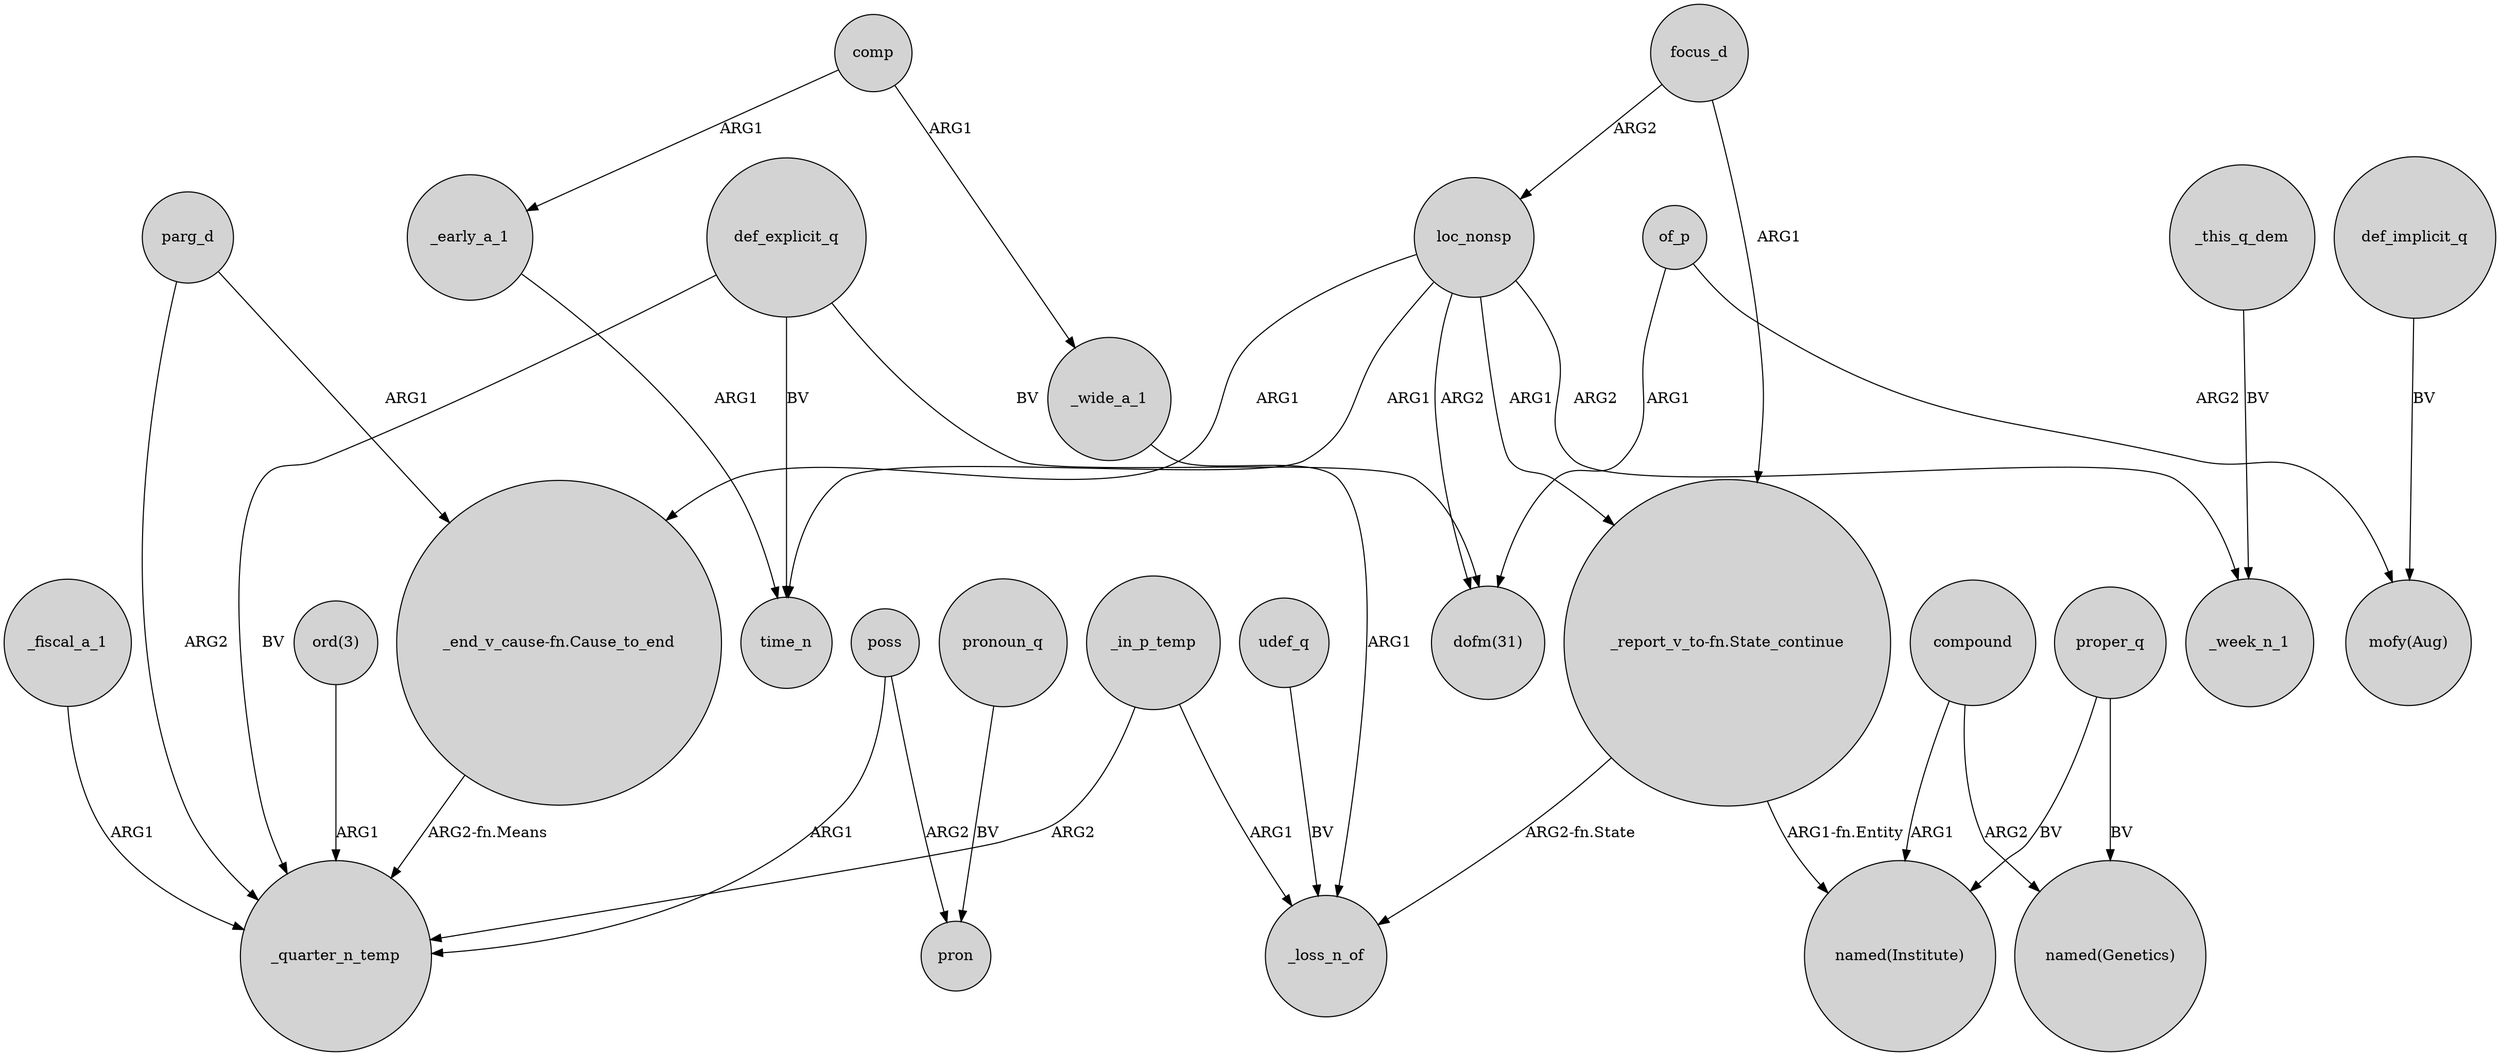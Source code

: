 digraph {
	node [shape=circle style=filled]
	_early_a_1 -> time_n [label=ARG1]
	parg_d -> "_end_v_cause-fn.Cause_to_end" [label=ARG1]
	proper_q -> "named(Institute)" [label=BV]
	_in_p_temp -> _quarter_n_temp [label=ARG2]
	"ord(3)" -> _quarter_n_temp [label=ARG1]
	_wide_a_1 -> _loss_n_of [label=ARG1]
	comp -> _early_a_1 [label=ARG1]
	loc_nonsp -> _week_n_1 [label=ARG2]
	"_report_v_to-fn.State_continue" -> "named(Institute)" [label="ARG1-fn.Entity"]
	focus_d -> loc_nonsp [label=ARG2]
	of_p -> "dofm(31)" [label=ARG1]
	comp -> _wide_a_1 [label=ARG1]
	compound -> "named(Genetics)" [label=ARG2]
	loc_nonsp -> "_report_v_to-fn.State_continue" [label=ARG1]
	pronoun_q -> pron [label=BV]
	of_p -> "mofy(Aug)" [label=ARG2]
	poss -> pron [label=ARG2]
	udef_q -> _loss_n_of [label=BV]
	def_explicit_q -> _quarter_n_temp [label=BV]
	def_implicit_q -> "mofy(Aug)" [label=BV]
	parg_d -> _quarter_n_temp [label=ARG2]
	"_report_v_to-fn.State_continue" -> _loss_n_of [label="ARG2-fn.State"]
	_in_p_temp -> _loss_n_of [label=ARG1]
	loc_nonsp -> "_end_v_cause-fn.Cause_to_end" [label=ARG1]
	loc_nonsp -> time_n [label=ARG1]
	focus_d -> "_report_v_to-fn.State_continue" [label=ARG1]
	def_explicit_q -> "dofm(31)" [label=BV]
	loc_nonsp -> "dofm(31)" [label=ARG2]
	proper_q -> "named(Genetics)" [label=BV]
	poss -> _quarter_n_temp [label=ARG1]
	def_explicit_q -> time_n [label=BV]
	_fiscal_a_1 -> _quarter_n_temp [label=ARG1]
	"_end_v_cause-fn.Cause_to_end" -> _quarter_n_temp [label="ARG2-fn.Means"]
	_this_q_dem -> _week_n_1 [label=BV]
	compound -> "named(Institute)" [label=ARG1]
}
